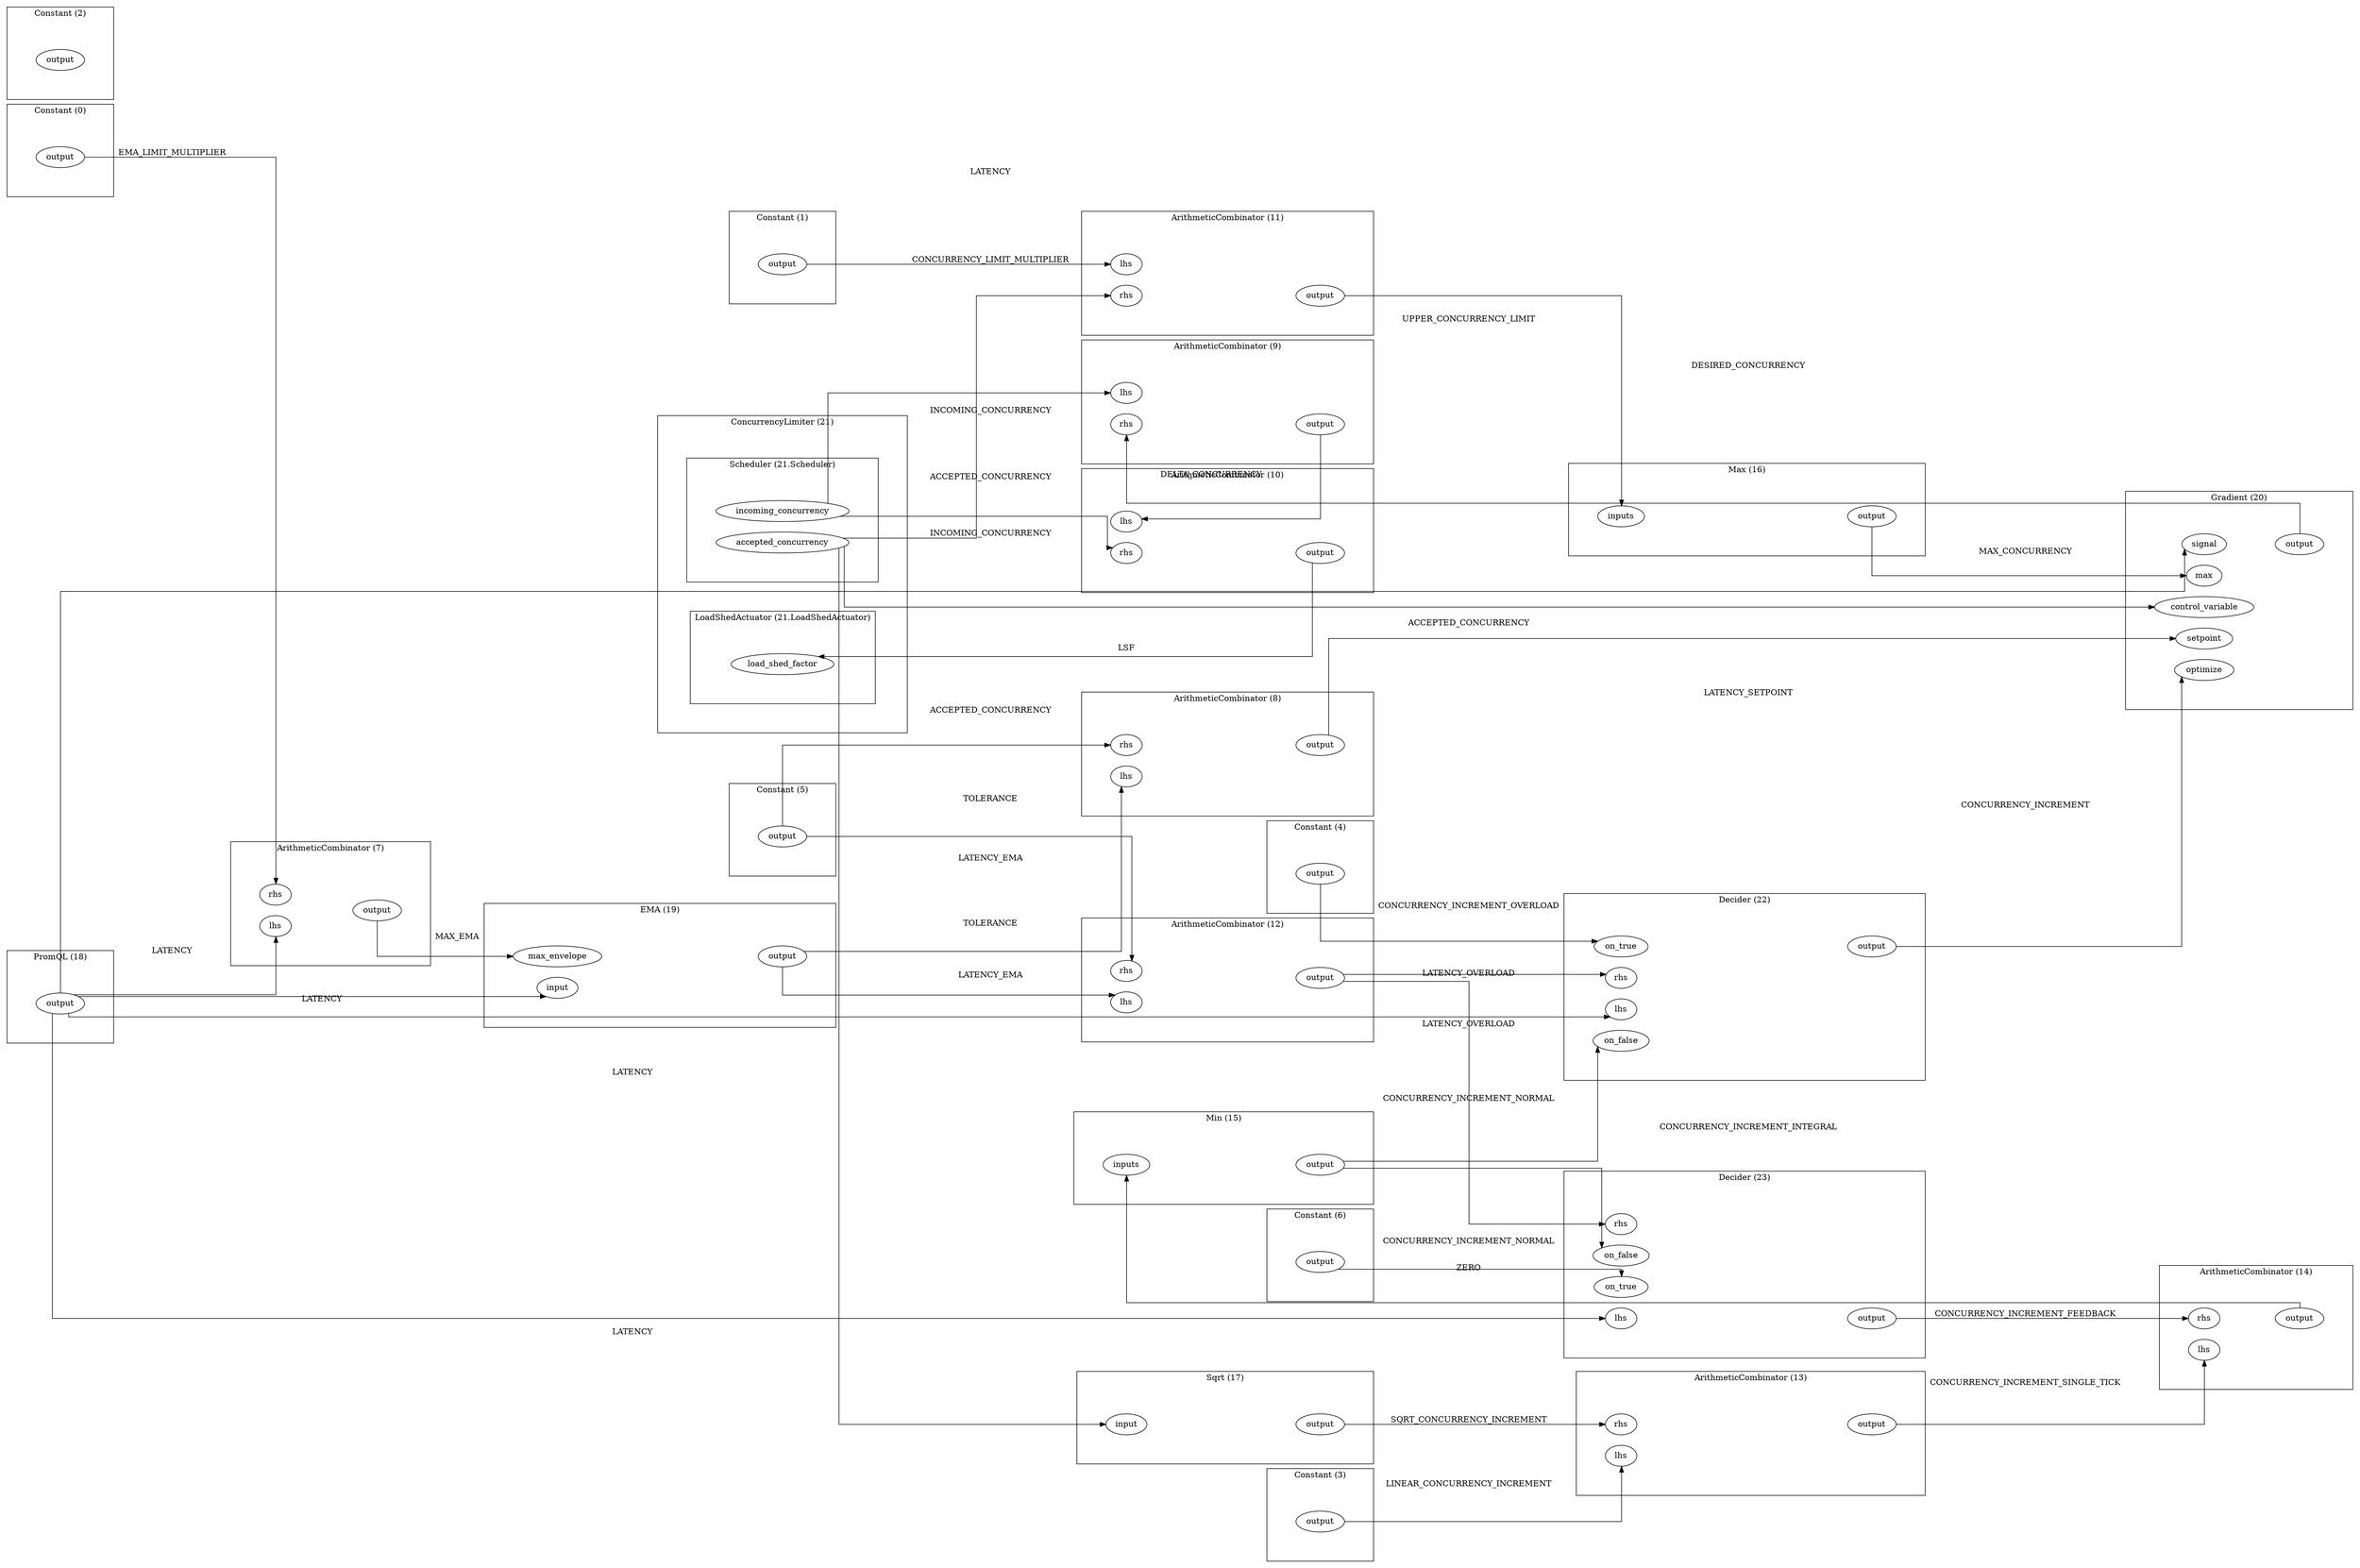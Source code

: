 digraph  {
	subgraph cluster_s27 {
		label="ArithmeticCombinator (10)";margin="50.0";
		n28[label="lhs"];
		n30[label="output"];
		n29[label="rhs"];
		n29->n30[style="invis"];
		{rank=same; n28;n29;};
		{rank=same; n30;};
		
	}
	subgraph cluster_s31 {
		label="ArithmeticCombinator (11)";margin="50.0";
		n32[label="lhs"];
		n34[label="output"];
		n33[label="rhs"];
		n33->n34[style="invis"];
		{rank=same; n32;n33;};
		{rank=same; n34;};
		
	}
	subgraph cluster_s35 {
		label="ArithmeticCombinator (12)";margin="50.0";
		n36[label="lhs"];
		n38[label="output"];
		n37[label="rhs"];
		n37->n38[style="invis"];
		{rank=same; n36;n37;};
		{rank=same; n38;};
		
	}
	subgraph cluster_s39 {
		label="ArithmeticCombinator (13)";margin="50.0";
		n40[label="lhs"];
		n42[label="output"];
		n41[label="rhs"];
		n41->n42[style="invis"];
		{rank=same; n42;};
		{rank=same; n40;n41;};
		
	}
	subgraph cluster_s43 {
		label="ArithmeticCombinator (14)";margin="50.0";
		n44[label="lhs"];
		n46[label="output"];
		n45[label="rhs"];
		n45->n46[style="invis"];
		{rank=same; n46;};
		{rank=same; n44;n45;};
		
	}
	subgraph cluster_s15 {
		label="ArithmeticCombinator (7)";margin="50.0";
		n16[label="lhs"];
		n18[label="output"];
		n17[label="rhs"];
		n17->n18[style="invis"];
		{rank=same; n18;};
		{rank=same; n16;n17;};
		
	}
	subgraph cluster_s19 {
		label="ArithmeticCombinator (8)";margin="50.0";
		n20[label="lhs"];
		n22[label="output"];
		n21[label="rhs"];
		n21->n22[style="invis"];
		{rank=same; n20;n21;};
		{rank=same; n22;};
		
	}
	subgraph cluster_s23 {
		label="ArithmeticCombinator (9)";margin="50.0";
		n24[label="lhs"];
		n26[label="output"];
		n25[label="rhs"];
		n25->n26[style="invis"];
		{rank=same; n24;n25;};
		{rank=same; n26;};
		
	}
	subgraph cluster_s69 {
		subgraph cluster_s73 {
			label="LoadShedActuator (21.LoadShedActuator)";margin="50.0";
			n74[label="load_shed_factor"];
			{rank=same; n74;};
			
		}
		subgraph cluster_s70 {
			label="Scheduler (21.Scheduler)";margin="50.0";
			n71[label="accepted_concurrency"];
			n72[label="incoming_concurrency"];
			{rank=same; n71;n72;};
			
		}
		label="ConcurrencyLimiter (21)";margin="50.0";
		
	}
	subgraph cluster_s1 {
		label="Constant (0)";margin="50.0";
		n2[label="output"];
		{rank=same; n2;};
		
	}
	subgraph cluster_s3 {
		label="Constant (1)";margin="50.0";
		n4[label="output"];
		{rank=same; n4;};
		
	}
	subgraph cluster_s5 {
		label="Constant (2)";margin="50.0";
		n6[label="output"];
		{rank=same; n6;};
		
	}
	subgraph cluster_s7 {
		label="Constant (3)";margin="50.0";
		n8[label="output"];
		{rank=same; n8;};
		
	}
	subgraph cluster_s9 {
		label="Constant (4)";margin="50.0";
		n10[label="output"];
		{rank=same; n10;};
		
	}
	subgraph cluster_s11 {
		label="Constant (5)";margin="50.0";
		n12[label="output"];
		{rank=same; n12;};
		
	}
	subgraph cluster_s13 {
		label="Constant (6)";margin="50.0";
		n14[label="output"];
		{rank=same; n14;};
		
	}
	subgraph cluster_s75 {
		label="Decider (22)";margin="50.0";
		n77[label="lhs"];
		n76[label="on_false"];
		n79[label="on_true"];
		n80[label="output"];
		n78[label="rhs"];
		n79->n80[style="invis"];
		{rank=same; n76;n77;n78;n79;};
		{rank=same; n80;};
		
	}
	subgraph cluster_s81 {
		label="Decider (23)";margin="50.0";
		n85[label="lhs"];
		n84[label="on_false"];
		n83[label="on_true"];
		n86[label="output"];
		n82[label="rhs"];
		n85->n86[style="invis"];
		{rank=same; n82;n83;n84;n85;};
		{rank=same; n86;};
		
	}
	subgraph cluster_s58 {
		label="EMA (19)";margin="50.0";
		n59[label="input"];
		n60[label="max_envelope"];
		n61[label="output"];
		n60->n61[style="invis"];
		{rank=same; n59;n60;};
		{rank=same; n61;};
		
	}
	subgraph cluster_s62 {
		label="Gradient (20)";margin="50.0";
		n66[label="control_variable"];
		n65[label="max"];
		n64[label="optimize"];
		n68[label="output"];
		n63[label="setpoint"];
		n67[label="signal"];
		n67->n68[style="invis"];
		{rank=same; n63;n64;n65;n66;n67;};
		{rank=same; n68;};
		
	}
	subgraph cluster_s50 {
		label="Max (16)";margin="50.0";
		n51[label="inputs"];
		n52[label="output"];
		n51->n52[style="invis"];
		{rank=same; n52;};
		{rank=same; n51;};
		
	}
	subgraph cluster_s47 {
		label="Min (15)";margin="50.0";
		n48[label="inputs"];
		n49[label="output"];
		n48->n49[style="invis"];
		{rank=same; n49;};
		{rank=same; n48;};
		
	}
	subgraph cluster_s56 {
		label="PromQL (18)";margin="50.0";
		n57[label="output"];
		{rank=same; n57;};
		
	}
	subgraph cluster_s53 {
		label="Sqrt (17)";margin="50.0";
		n54[label="input"];
		n55[label="output"];
		n54->n55[style="invis"];
		{rank=same; n54;};
		{rank=same; n55;};
		
	}
	rankdir="LR";splines="ortho";
	n71->n33[label="ACCEPTED_CONCURRENCY"];
	n71->n54[label="ACCEPTED_CONCURRENCY"];
	n71->n66[label="ACCEPTED_CONCURRENCY"];
	n72->n24[label="INCOMING_CONCURRENCY"];
	n72->n29[label="INCOMING_CONCURRENCY"];
	n55->n41[label="SQRT_CONCURRENCY_INCREMENT"];
	n2->n17[label="EMA_LIMIT_MULTIPLIER"];
	n4->n32[label="CONCURRENCY_LIMIT_MULTIPLIER"];
	n18->n60[label="MAX_EMA"];
	n26->n28[label="DELTA_CONCURRENCY"];
	n46->n48[label="CONCURRENCY_INCREMENT_INTEGRAL"];
	n52->n65[label="MAX_CONCURRENCY"];
	n80->n64[label="CONCURRENCY_INCREMENT"];
	n34->n51[label="UPPER_CONCURRENCY_LIMIT"];
	n49->n76[label="CONCURRENCY_INCREMENT_NORMAL"];
	n49->n84[label="CONCURRENCY_INCREMENT_NORMAL"];
	n61->n20[label="LATENCY_EMA"];
	n61->n36[label="LATENCY_EMA"];
	n8->n40[label="LINEAR_CONCURRENCY_INCREMENT"];
	n10->n79[label="CONCURRENCY_INCREMENT_OVERLOAD"];
	n14->n83[label="ZERO"];
	n22->n63[label="LATENCY_SETPOINT"];
	n42->n44[label="CONCURRENCY_INCREMENT_SINGLE_TICK"];
	n86->n45[label="CONCURRENCY_INCREMENT_FEEDBACK"];
	n12->n21[label="TOLERANCE"];
	n12->n37[label="TOLERANCE"];
	n30->n74[label="LSF"];
	n38->n78[label="LATENCY_OVERLOAD"];
	n38->n82[label="LATENCY_OVERLOAD"];
	n57->n16[label="LATENCY"];
	n57->n59[label="LATENCY"];
	n57->n67[label="LATENCY"];
	n57->n77[label="LATENCY"];
	n57->n85[label="LATENCY"];
	n68->n25[label="DESIRED_CONCURRENCY"];
	
}
